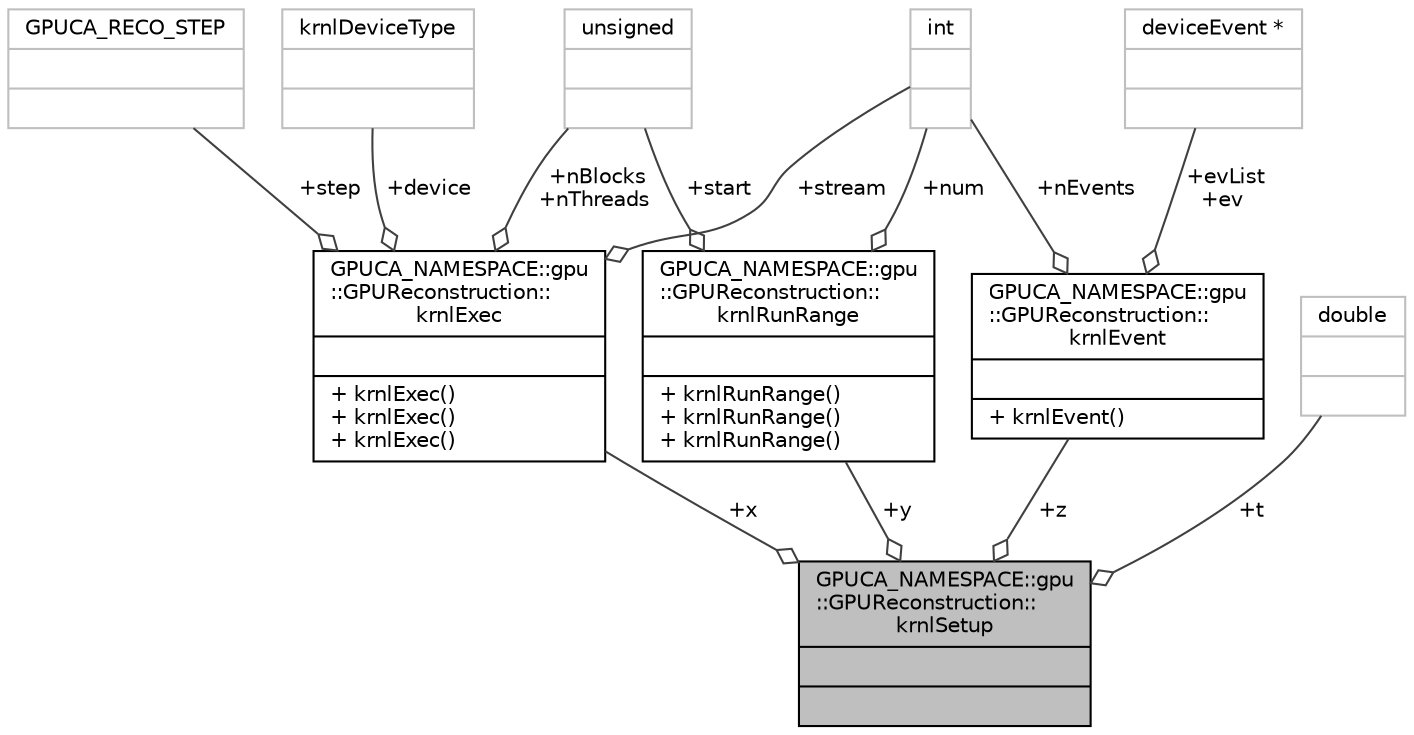 digraph "GPUCA_NAMESPACE::gpu::GPUReconstruction::krnlSetup"
{
 // INTERACTIVE_SVG=YES
  bgcolor="transparent";
  edge [fontname="Helvetica",fontsize="10",labelfontname="Helvetica",labelfontsize="10"];
  node [fontname="Helvetica",fontsize="10",shape=record];
  Node1 [label="{GPUCA_NAMESPACE::gpu\l::GPUReconstruction::\lkrnlSetup\n||}",height=0.2,width=0.4,color="black", fillcolor="grey75", style="filled", fontcolor="black"];
  Node2 -> Node1 [color="grey25",fontsize="10",style="solid",label=" +x" ,arrowhead="odiamond",fontname="Helvetica"];
  Node2 [label="{GPUCA_NAMESPACE::gpu\l::GPUReconstruction::\lkrnlExec\n||+ krnlExec()\l+ krnlExec()\l+ krnlExec()\l}",height=0.2,width=0.4,color="black",URL="$dd/dab/structGPUCA__NAMESPACE_1_1gpu_1_1GPUReconstruction_1_1krnlExec.html"];
  Node3 -> Node2 [color="grey25",fontsize="10",style="solid",label=" +step" ,arrowhead="odiamond",fontname="Helvetica"];
  Node3 [label="{GPUCA_RECO_STEP\n||}",height=0.2,width=0.4,color="grey75"];
  Node4 -> Node2 [color="grey25",fontsize="10",style="solid",label=" +stream" ,arrowhead="odiamond",fontname="Helvetica"];
  Node4 [label="{int\n||}",height=0.2,width=0.4,color="grey75"];
  Node5 -> Node2 [color="grey25",fontsize="10",style="solid",label=" +device" ,arrowhead="odiamond",fontname="Helvetica"];
  Node5 [label="{krnlDeviceType\n||}",height=0.2,width=0.4,color="grey75"];
  Node6 -> Node2 [color="grey25",fontsize="10",style="solid",label=" +nBlocks\n+nThreads" ,arrowhead="odiamond",fontname="Helvetica"];
  Node6 [label="{unsigned\n||}",height=0.2,width=0.4,color="grey75"];
  Node7 -> Node1 [color="grey25",fontsize="10",style="solid",label=" +t" ,arrowhead="odiamond",fontname="Helvetica"];
  Node7 [label="{double\n||}",height=0.2,width=0.4,color="grey75"];
  Node8 -> Node1 [color="grey25",fontsize="10",style="solid",label=" +y" ,arrowhead="odiamond",fontname="Helvetica"];
  Node8 [label="{GPUCA_NAMESPACE::gpu\l::GPUReconstruction::\lkrnlRunRange\n||+ krnlRunRange()\l+ krnlRunRange()\l+ krnlRunRange()\l}",height=0.2,width=0.4,color="black",URL="$d0/d12/structGPUCA__NAMESPACE_1_1gpu_1_1GPUReconstruction_1_1krnlRunRange.html"];
  Node4 -> Node8 [color="grey25",fontsize="10",style="solid",label=" +num" ,arrowhead="odiamond",fontname="Helvetica"];
  Node6 -> Node8 [color="grey25",fontsize="10",style="solid",label=" +start" ,arrowhead="odiamond",fontname="Helvetica"];
  Node9 -> Node1 [color="grey25",fontsize="10",style="solid",label=" +z" ,arrowhead="odiamond",fontname="Helvetica"];
  Node9 [label="{GPUCA_NAMESPACE::gpu\l::GPUReconstruction::\lkrnlEvent\n||+ krnlEvent()\l}",height=0.2,width=0.4,color="black",URL="$de/dbb/structGPUCA__NAMESPACE_1_1gpu_1_1GPUReconstruction_1_1krnlEvent.html"];
  Node4 -> Node9 [color="grey25",fontsize="10",style="solid",label=" +nEvents" ,arrowhead="odiamond",fontname="Helvetica"];
  Node10 -> Node9 [color="grey25",fontsize="10",style="solid",label=" +evList\n+ev" ,arrowhead="odiamond",fontname="Helvetica"];
  Node10 [label="{deviceEvent *\n||}",height=0.2,width=0.4,color="grey75"];
}
